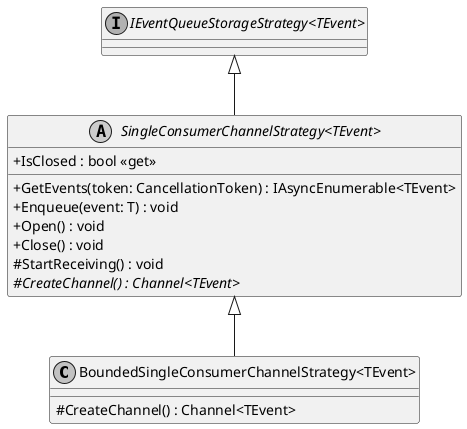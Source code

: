 @startuml
skinparam monochrome true
skinparam classAttributeIconSize 0

!startsub default
class "BoundedSingleConsumerChannelStrategy<TEvent>" {
    
    # CreateChannel() : Channel<TEvent>
}
abstract class "SingleConsumerChannelStrategy<TEvent>" {
    + IsClosed : bool <<get>>
    + GetEvents(token: CancellationToken) : IAsyncEnumerable<TEvent>
    + Enqueue(event: T) : void
    + Open() : void
    + Close() : void
    # StartReceiving() : void
    # {abstract} CreateChannel() : Channel<TEvent>
}
interface "IEventQueueStorageStrategy<TEvent>"
"IEventQueueStorageStrategy<TEvent>" <|-- "SingleConsumerChannelStrategy<TEvent>"
"SingleConsumerChannelStrategy<TEvent>" <|-- "BoundedSingleConsumerChannelStrategy<TEvent>"
!endsub
@enduml